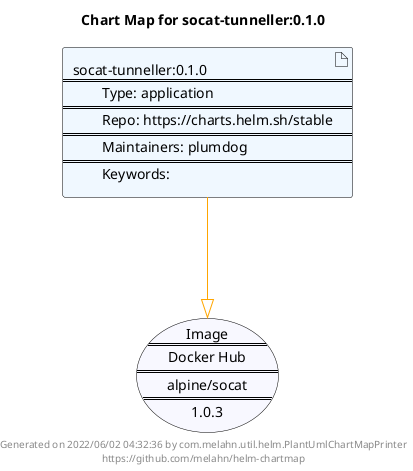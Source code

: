 @startuml
skinparam linetype ortho
skinparam backgroundColor white
skinparam usecaseBorderColor black
skinparam usecaseArrowColor LightSlateGray
skinparam artifactBorderColor black
skinparam artifactArrowColor LightSlateGray

title Chart Map for socat-tunneller:0.1.0

'There is one referenced Helm Chart
artifact "socat-tunneller:0.1.0\n====\n\tType: application\n====\n\tRepo: https://charts.helm.sh/stable\n====\n\tMaintainers: plumdog\n====\n\tKeywords: " as socat_tunneller_0_1_0 #AliceBlue

'There is one referenced Docker Image
usecase "Image\n====\nDocker Hub\n====\nalpine/socat\n====\n1.0.3" as alpine_socat_1_0_3 #GhostWhite

'Chart Dependencies
socat_tunneller_0_1_0--[#orange]-|>alpine_socat_1_0_3

center footer Generated on 2022/06/02 04:32:36 by com.melahn.util.helm.PlantUmlChartMapPrinter\nhttps://github.com/melahn/helm-chartmap
@enduml
